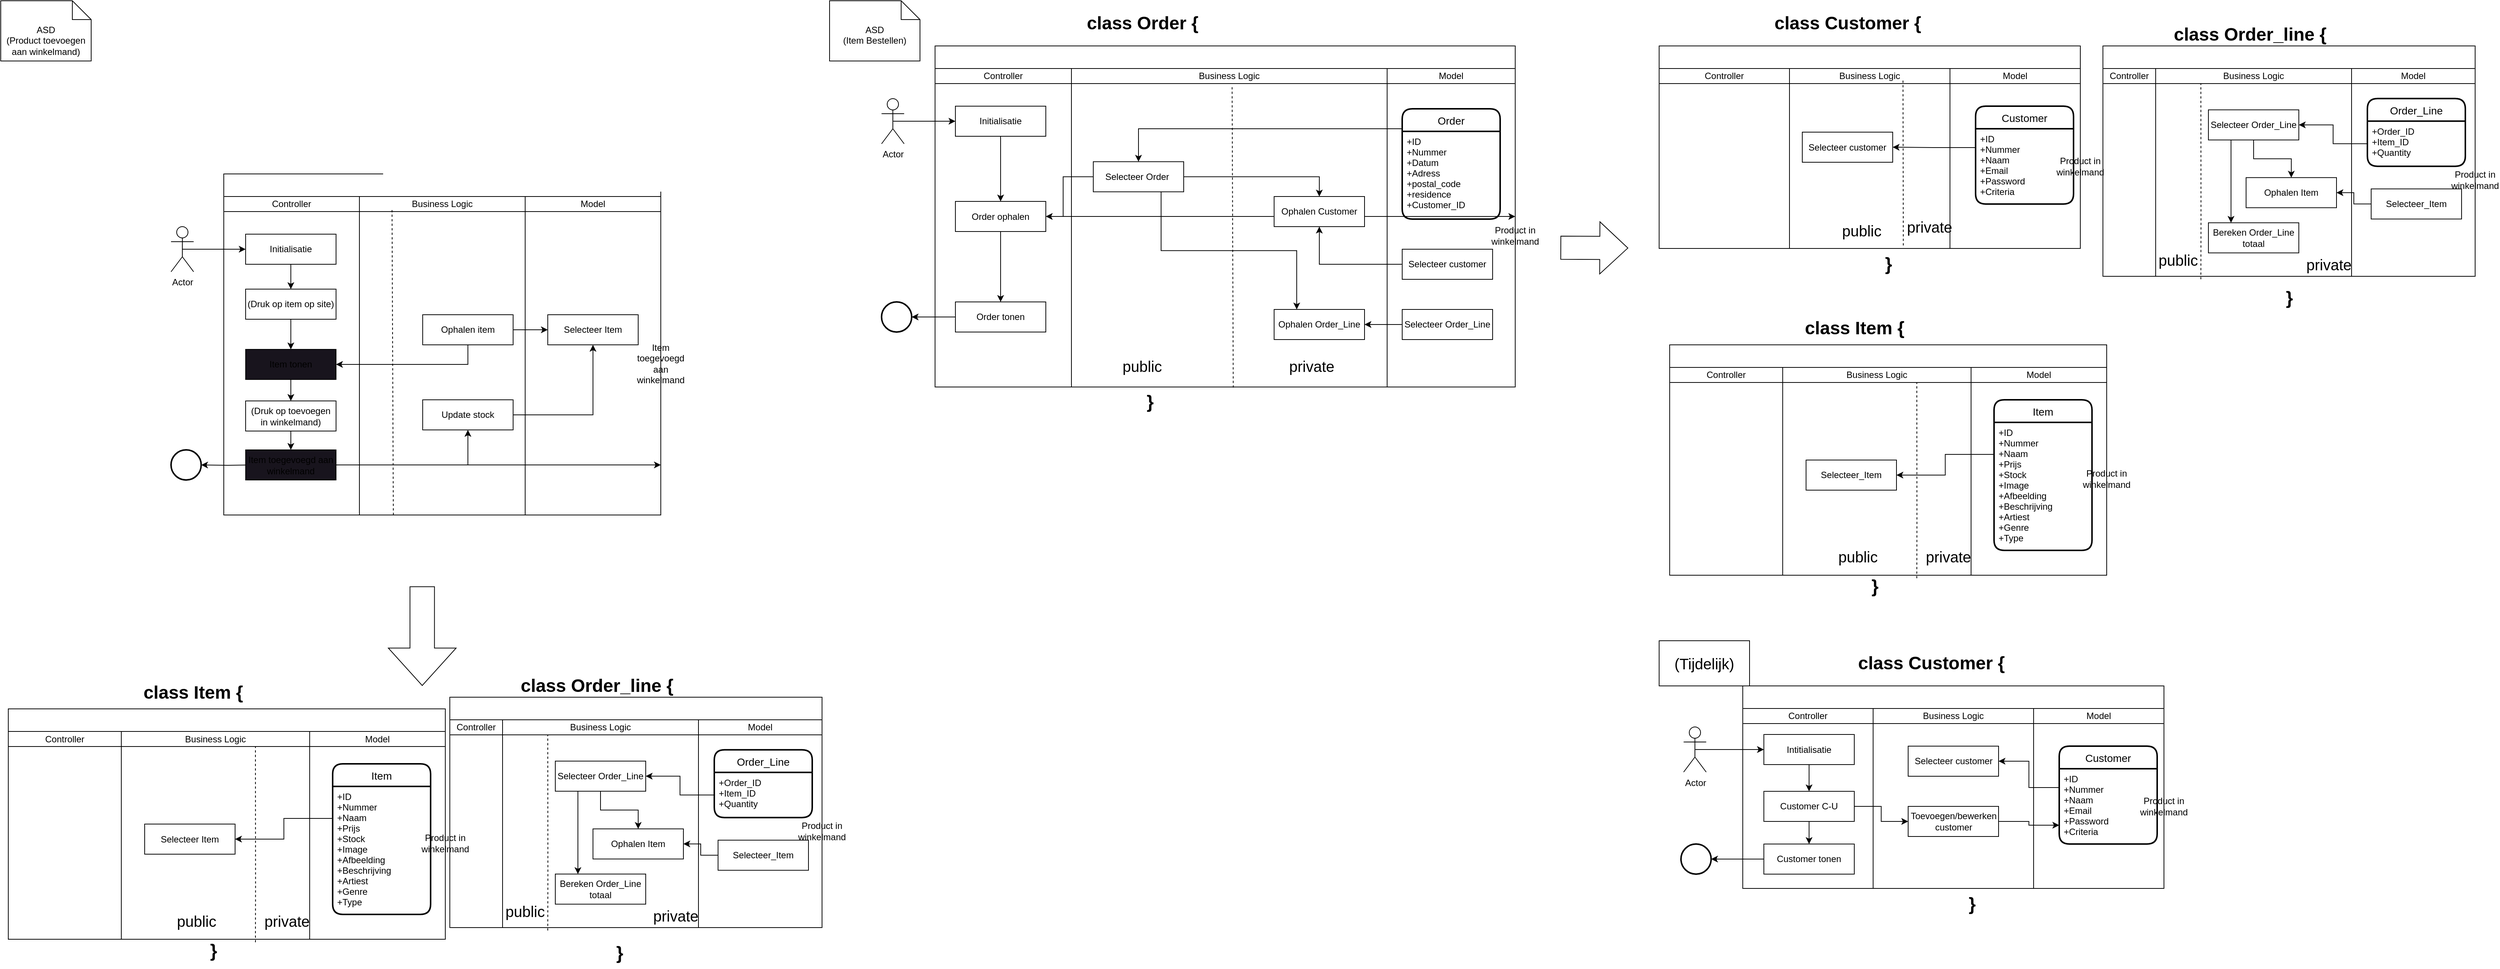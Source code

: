 <mxfile>
    <diagram id="Yz397bP1R8VKToP8qPyt" name="Page-1">
        <mxGraphModel dx="1283" dy="814" grid="1" gridSize="10" guides="1" tooltips="1" connect="1" arrows="1" fold="1" page="1" pageScale="1" pageWidth="1100" pageHeight="850" math="0" shadow="0">
            <root>
                <mxCell id="0"/>
                <mxCell id="1" parent="0"/>
                <mxCell id="162" value="" style="shape=table;startSize=30;container=1;collapsible=0;childLayout=tableLayout;fontStyle=1;align=center;" vertex="1" parent="1">
                    <mxGeometry x="2225" y="467" width="580" height="306" as="geometry"/>
                </mxCell>
                <mxCell id="163" value="" style="shape=tableRow;horizontal=0;startSize=0;swimlaneHead=0;swimlaneBody=0;top=0;left=0;bottom=0;right=0;collapsible=0;dropTarget=0;fillColor=none;points=[[0,0.5],[1,0.5]];portConstraint=eastwest;" vertex="1" parent="162">
                    <mxGeometry y="30" width="580" height="20" as="geometry"/>
                </mxCell>
                <mxCell id="164" value="Controller" style="shape=partialRectangle;html=1;whiteSpace=wrap;connectable=0;fillColor=none;top=0;left=0;bottom=0;right=0;overflow=hidden;" vertex="1" parent="163">
                    <mxGeometry width="150" height="20" as="geometry">
                        <mxRectangle width="150" height="20" as="alternateBounds"/>
                    </mxGeometry>
                </mxCell>
                <mxCell id="165" value="Business Logic" style="shape=partialRectangle;html=1;whiteSpace=wrap;connectable=0;fillColor=none;top=0;left=0;bottom=0;right=0;overflow=hidden;" vertex="1" parent="163">
                    <mxGeometry x="150" width="250" height="20" as="geometry">
                        <mxRectangle width="250" height="20" as="alternateBounds"/>
                    </mxGeometry>
                </mxCell>
                <mxCell id="166" value="Model" style="shape=partialRectangle;html=1;whiteSpace=wrap;connectable=0;fillColor=none;top=0;left=0;bottom=0;right=0;overflow=hidden;" vertex="1" parent="163">
                    <mxGeometry x="400" width="180" height="20" as="geometry">
                        <mxRectangle width="180" height="20" as="alternateBounds"/>
                    </mxGeometry>
                </mxCell>
                <mxCell id="167" value="" style="shape=tableRow;horizontal=0;startSize=0;swimlaneHead=0;swimlaneBody=0;top=0;left=0;bottom=0;right=0;collapsible=0;dropTarget=0;fillColor=none;points=[[0,0.5],[1,0.5]];portConstraint=eastwest;" vertex="1" parent="162">
                    <mxGeometry y="50" width="580" height="256" as="geometry"/>
                </mxCell>
                <mxCell id="168" value="" style="shape=partialRectangle;html=1;whiteSpace=wrap;connectable=0;fillColor=none;top=0;left=0;bottom=0;right=0;overflow=hidden;" vertex="1" parent="167">
                    <mxGeometry width="150" height="256" as="geometry">
                        <mxRectangle width="150" height="256" as="alternateBounds"/>
                    </mxGeometry>
                </mxCell>
                <mxCell id="169" value="" style="shape=partialRectangle;html=1;whiteSpace=wrap;connectable=0;fillColor=none;top=0;left=0;bottom=0;right=0;overflow=hidden;" vertex="1" parent="167">
                    <mxGeometry x="150" width="250" height="256" as="geometry">
                        <mxRectangle width="250" height="256" as="alternateBounds"/>
                    </mxGeometry>
                </mxCell>
                <mxCell id="170" value="" style="shape=partialRectangle;html=1;whiteSpace=wrap;connectable=0;fillColor=none;top=0;left=0;bottom=0;right=0;overflow=hidden;" vertex="1" parent="167">
                    <mxGeometry x="400" width="180" height="256" as="geometry">
                        <mxRectangle width="180" height="256" as="alternateBounds"/>
                    </mxGeometry>
                </mxCell>
                <mxCell id="171" value="Product in winkelmand" style="rounded=0;whiteSpace=wrap;html=1;" vertex="1" parent="167">
                    <mxGeometry x="580" width="NaN" height="256" as="geometry">
                        <mxRectangle width="NaN" height="256" as="alternateBounds"/>
                    </mxGeometry>
                </mxCell>
                <mxCell id="13" value="ASD&lt;br&gt;(Product toevoegen&lt;br&gt;aan winkelmand)" style="shape=note2;boundedLbl=1;whiteSpace=wrap;html=1;size=25;verticalAlign=top;align=center;" vertex="1" parent="1">
                    <mxGeometry x="10" y="10" width="120" height="80" as="geometry"/>
                </mxCell>
                <mxCell id="60" value="" style="edgeStyle=none;html=1;" edge="1" parent="1" source="17">
                    <mxGeometry relative="1" as="geometry">
                        <mxPoint x="NaN" y="523" as="targetPoint"/>
                    </mxGeometry>
                </mxCell>
                <mxCell id="62" value="" style="edgeStyle=none;html=1;" edge="1" parent="1" source="17">
                    <mxGeometry relative="1" as="geometry">
                        <mxPoint x="NaN" y="523" as="targetPoint"/>
                    </mxGeometry>
                </mxCell>
                <mxCell id="30" value="" style="shape=table;startSize=30;container=1;collapsible=0;childLayout=tableLayout;fontStyle=1;align=center;" vertex="1" parent="1">
                    <mxGeometry x="1250" y="70" width="770" height="453" as="geometry"/>
                </mxCell>
                <mxCell id="31" value="" style="shape=tableRow;horizontal=0;startSize=0;swimlaneHead=0;swimlaneBody=0;top=0;left=0;bottom=0;right=0;collapsible=0;dropTarget=0;fillColor=none;points=[[0,0.5],[1,0.5]];portConstraint=eastwest;" vertex="1" parent="30">
                    <mxGeometry y="30" width="770" height="20" as="geometry"/>
                </mxCell>
                <mxCell id="32" value="Controller" style="shape=partialRectangle;html=1;whiteSpace=wrap;connectable=0;fillColor=none;top=0;left=0;bottom=0;right=0;overflow=hidden;" vertex="1" parent="31">
                    <mxGeometry width="181" height="20" as="geometry">
                        <mxRectangle width="181" height="20" as="alternateBounds"/>
                    </mxGeometry>
                </mxCell>
                <mxCell id="33" value="Business Logic" style="shape=partialRectangle;html=1;whiteSpace=wrap;connectable=0;fillColor=none;top=0;left=0;bottom=0;right=0;overflow=hidden;" vertex="1" parent="31">
                    <mxGeometry x="181" width="419" height="20" as="geometry">
                        <mxRectangle width="419" height="20" as="alternateBounds"/>
                    </mxGeometry>
                </mxCell>
                <mxCell id="34" value="Model" style="shape=partialRectangle;html=1;whiteSpace=wrap;connectable=0;fillColor=none;top=0;left=0;bottom=0;right=0;overflow=hidden;" vertex="1" parent="31">
                    <mxGeometry x="600" width="170" height="20" as="geometry">
                        <mxRectangle width="170" height="20" as="alternateBounds"/>
                    </mxGeometry>
                </mxCell>
                <mxCell id="35" value="" style="shape=tableRow;horizontal=0;startSize=0;swimlaneHead=0;swimlaneBody=0;top=0;left=0;bottom=0;right=0;collapsible=0;dropTarget=0;fillColor=none;points=[[0,0.5],[1,0.5]];portConstraint=eastwest;" vertex="1" parent="30">
                    <mxGeometry y="50" width="770" height="403" as="geometry"/>
                </mxCell>
                <mxCell id="36" value="" style="shape=partialRectangle;html=1;whiteSpace=wrap;connectable=0;fillColor=none;top=0;left=0;bottom=0;right=0;overflow=hidden;" vertex="1" parent="35">
                    <mxGeometry width="181" height="403" as="geometry">
                        <mxRectangle width="181" height="403" as="alternateBounds"/>
                    </mxGeometry>
                </mxCell>
                <mxCell id="37" value="" style="shape=partialRectangle;html=1;whiteSpace=wrap;connectable=0;fillColor=none;top=0;left=0;bottom=0;right=0;overflow=hidden;" vertex="1" parent="35">
                    <mxGeometry x="181" width="419" height="403" as="geometry">
                        <mxRectangle width="419" height="403" as="alternateBounds"/>
                    </mxGeometry>
                </mxCell>
                <mxCell id="38" value="" style="shape=partialRectangle;html=1;whiteSpace=wrap;connectable=0;fillColor=none;top=0;left=0;bottom=0;right=0;overflow=hidden;" vertex="1" parent="35">
                    <mxGeometry x="600" width="170" height="403" as="geometry">
                        <mxRectangle width="170" height="403" as="alternateBounds"/>
                    </mxGeometry>
                </mxCell>
                <mxCell id="107" value="Product in winkelmand" style="rounded=0;whiteSpace=wrap;html=1;" vertex="1" parent="35">
                    <mxGeometry x="770" width="NaN" height="403" as="geometry">
                        <mxRectangle width="NaN" height="403" as="alternateBounds"/>
                    </mxGeometry>
                </mxCell>
                <mxCell id="177" value="" style="endArrow=none;dashed=1;html=1;rounded=0;entryX=0.512;entryY=0.005;entryDx=0;entryDy=0;entryPerimeter=0;exitX=0.514;exitY=1.002;exitDx=0;exitDy=0;exitPerimeter=0;" edge="1" parent="30" source="35" target="35">
                    <mxGeometry width="50" height="50" relative="1" as="geometry">
                        <mxPoint x="530" y="480" as="sourcePoint"/>
                        <mxPoint x="580" y="430" as="targetPoint"/>
                    </mxGeometry>
                </mxCell>
                <mxCell id="39" style="edgeStyle=orthogonalEdgeStyle;rounded=0;html=1;exitX=0.5;exitY=0.5;exitDx=0;exitDy=0;exitPerimeter=0;startArrow=none;startFill=0;" edge="1" parent="1" source="40" target="42">
                    <mxGeometry relative="1" as="geometry"/>
                </mxCell>
                <mxCell id="40" value="Actor" style="shape=umlActor;verticalLabelPosition=bottom;verticalAlign=top;html=1;outlineConnect=0;" vertex="1" parent="1">
                    <mxGeometry x="1179" y="140" width="30" height="60" as="geometry"/>
                </mxCell>
                <mxCell id="110" style="edgeStyle=orthogonalEdgeStyle;rounded=0;html=1;exitX=0.5;exitY=1;exitDx=0;exitDy=0;entryX=0.5;entryY=0;entryDx=0;entryDy=0;" edge="1" parent="1" source="42" target="106">
                    <mxGeometry relative="1" as="geometry"/>
                </mxCell>
                <mxCell id="42" value="Initialisatie" style="rounded=0;whiteSpace=wrap;html=1;" vertex="1" parent="1">
                    <mxGeometry x="1277" y="150" width="120" height="40" as="geometry"/>
                </mxCell>
                <mxCell id="50" style="edgeStyle=orthogonalEdgeStyle;rounded=0;html=1;exitX=0;exitY=0.5;exitDx=0;exitDy=0;entryX=1;entryY=0.5;entryDx=0;entryDy=0;entryPerimeter=0;startArrow=none;startFill=0;" edge="1" parent="1" source="109" target="52">
                    <mxGeometry relative="1" as="geometry">
                        <mxPoint x="1435" y="430" as="sourcePoint"/>
                    </mxGeometry>
                </mxCell>
                <mxCell id="52" value="" style="strokeWidth=2;html=1;shape=mxgraph.flowchart.start_2;whiteSpace=wrap;" vertex="1" parent="1">
                    <mxGeometry x="1179" y="410" width="40" height="40" as="geometry"/>
                </mxCell>
                <mxCell id="53" value="Item" style="swimlane;childLayout=stackLayout;horizontal=1;startSize=30;horizontalStack=0;rounded=1;fontSize=14;fontStyle=0;strokeWidth=2;resizeParent=0;resizeLast=1;shadow=0;dashed=0;align=center;" vertex="1" parent="1">
                    <mxGeometry x="2655.5" y="540" width="130" height="200" as="geometry"/>
                </mxCell>
                <mxCell id="54" value="+ID&#10;+Nummer&#10;+Naam&#10;+Prijs&#10;+Stock&#10;+Image&#10;+Afbeelding&#10;+Beschrijving&#10;+Artiest&#10;+Genre&#10;+Type" style="align=left;strokeColor=none;fillColor=none;spacingLeft=4;fontSize=12;verticalAlign=top;resizable=0;rotatable=0;part=1;" vertex="1" parent="53">
                    <mxGeometry y="30" width="130" height="170" as="geometry"/>
                </mxCell>
                <mxCell id="57" value="ASD&lt;br&gt;(Item Bestellen)" style="shape=note2;boundedLbl=1;whiteSpace=wrap;html=1;size=25;verticalAlign=top;align=center;" vertex="1" parent="1">
                    <mxGeometry x="1110" y="10" width="120" height="80" as="geometry"/>
                </mxCell>
                <mxCell id="66" value="" style="shape=table;startSize=30;container=1;collapsible=0;childLayout=tableLayout;fontStyle=1;align=center;" vertex="1" parent="1">
                    <mxGeometry x="306" y="240" width="580" height="453" as="geometry"/>
                </mxCell>
                <mxCell id="67" value="" style="shape=tableRow;horizontal=0;startSize=0;swimlaneHead=0;swimlaneBody=0;top=0;left=0;bottom=0;right=0;collapsible=0;dropTarget=0;fillColor=none;points=[[0,0.5],[1,0.5]];portConstraint=eastwest;" vertex="1" parent="66">
                    <mxGeometry y="30" width="580" height="20" as="geometry"/>
                </mxCell>
                <mxCell id="68" value="Controller" style="shape=partialRectangle;html=1;whiteSpace=wrap;connectable=0;fillColor=none;top=0;left=0;bottom=0;right=0;overflow=hidden;" vertex="1" parent="67">
                    <mxGeometry width="180" height="20" as="geometry">
                        <mxRectangle width="180" height="20" as="alternateBounds"/>
                    </mxGeometry>
                </mxCell>
                <mxCell id="69" value="Business Logic" style="shape=partialRectangle;html=1;whiteSpace=wrap;connectable=0;fillColor=none;top=0;left=0;bottom=0;right=0;overflow=hidden;" vertex="1" parent="67">
                    <mxGeometry x="180" width="220" height="20" as="geometry">
                        <mxRectangle width="220" height="20" as="alternateBounds"/>
                    </mxGeometry>
                </mxCell>
                <mxCell id="70" value="Model" style="shape=partialRectangle;html=1;whiteSpace=wrap;connectable=0;fillColor=none;top=0;left=0;bottom=0;right=0;overflow=hidden;" vertex="1" parent="67">
                    <mxGeometry x="400" width="180" height="20" as="geometry">
                        <mxRectangle width="180" height="20" as="alternateBounds"/>
                    </mxGeometry>
                </mxCell>
                <mxCell id="71" value="" style="shape=tableRow;horizontal=0;startSize=0;swimlaneHead=0;swimlaneBody=0;top=0;left=0;bottom=0;right=0;collapsible=0;dropTarget=0;fillColor=none;points=[[0,0.5],[1,0.5]];portConstraint=eastwest;" vertex="1" parent="66">
                    <mxGeometry y="50" width="580" height="403" as="geometry"/>
                </mxCell>
                <mxCell id="72" value="" style="shape=partialRectangle;html=1;whiteSpace=wrap;connectable=0;fillColor=none;top=0;left=0;bottom=0;right=0;overflow=hidden;" vertex="1" parent="71">
                    <mxGeometry width="180" height="403" as="geometry">
                        <mxRectangle width="180" height="403" as="alternateBounds"/>
                    </mxGeometry>
                </mxCell>
                <mxCell id="73" value="" style="shape=partialRectangle;html=1;whiteSpace=wrap;connectable=0;fillColor=none;top=0;left=0;bottom=0;right=0;overflow=hidden;" vertex="1" parent="71">
                    <mxGeometry x="180" width="220" height="403" as="geometry">
                        <mxRectangle width="220" height="403" as="alternateBounds"/>
                    </mxGeometry>
                </mxCell>
                <mxCell id="74" value="" style="shape=partialRectangle;html=1;whiteSpace=wrap;connectable=0;fillColor=none;top=0;left=0;bottom=0;right=0;overflow=hidden;" vertex="1" parent="71">
                    <mxGeometry x="400" width="180" height="403" as="geometry">
                        <mxRectangle width="180" height="403" as="alternateBounds"/>
                    </mxGeometry>
                </mxCell>
                <mxCell id="370" value="Item toegevoegd aan winkelmand" style="whiteSpace=wrap;html=1;align=center;fillColor=rgb(24, 20, 29);" vertex="1" parent="71">
                    <mxGeometry x="580" width="NaN" height="403" as="geometry">
                        <mxRectangle width="NaN" height="403" as="alternateBounds"/>
                    </mxGeometry>
                </mxCell>
                <mxCell id="378" value="" style="endArrow=none;dashed=1;html=1;rounded=0;fontSize=20;entryX=0.385;entryY=-0.005;entryDx=0;entryDy=0;entryPerimeter=0;exitX=0.388;exitY=1;exitDx=0;exitDy=0;exitPerimeter=0;" edge="1" parent="66" source="71" target="71">
                    <mxGeometry width="50" height="50" relative="1" as="geometry">
                        <mxPoint x="224" y="150" as="sourcePoint"/>
                        <mxPoint x="274" y="100" as="targetPoint"/>
                    </mxGeometry>
                </mxCell>
                <mxCell id="75" style="edgeStyle=orthogonalEdgeStyle;rounded=0;html=1;exitX=0.5;exitY=0.5;exitDx=0;exitDy=0;exitPerimeter=0;startArrow=none;startFill=0;" edge="1" parent="1" source="76" target="78">
                    <mxGeometry relative="1" as="geometry"/>
                </mxCell>
                <mxCell id="76" value="Actor" style="shape=umlActor;verticalLabelPosition=bottom;verticalAlign=top;html=1;outlineConnect=0;" vertex="1" parent="1">
                    <mxGeometry x="236" y="310" width="30" height="60" as="geometry"/>
                </mxCell>
                <mxCell id="361" value="" style="edgeStyle=orthogonalEdgeStyle;rounded=0;html=1;fontSize=20;" edge="1" parent="1" source="78" target="360">
                    <mxGeometry relative="1" as="geometry"/>
                </mxCell>
                <mxCell id="78" value="Initialisatie" style="rounded=0;whiteSpace=wrap;html=1;" vertex="1" parent="1">
                    <mxGeometry x="335" y="320" width="120" height="40" as="geometry"/>
                </mxCell>
                <mxCell id="86" style="edgeStyle=orthogonalEdgeStyle;rounded=0;html=1;exitX=0;exitY=0.5;exitDx=0;exitDy=0;entryX=1;entryY=0.5;entryDx=0;entryDy=0;entryPerimeter=0;startArrow=none;startFill=0;" edge="1" parent="1" target="88">
                    <mxGeometry relative="1" as="geometry">
                        <mxPoint x="346" y="626.5" as="sourcePoint"/>
                    </mxGeometry>
                </mxCell>
                <mxCell id="88" value="" style="strokeWidth=2;html=1;shape=mxgraph.flowchart.start_2;whiteSpace=wrap;" vertex="1" parent="1">
                    <mxGeometry x="236" y="606.5" width="40" height="40" as="geometry"/>
                </mxCell>
                <mxCell id="93" value="Selecteer Item" style="rounded=0;whiteSpace=wrap;html=1;" vertex="1" parent="1">
                    <mxGeometry x="736" y="427" width="120" height="40" as="geometry"/>
                </mxCell>
                <mxCell id="364" value="" style="edgeStyle=orthogonalEdgeStyle;rounded=0;html=1;fontSize=20;" edge="1" parent="1" source="100" target="363">
                    <mxGeometry relative="1" as="geometry"/>
                </mxCell>
                <mxCell id="100" value="Item tonen" style="whiteSpace=wrap;html=1;align=center;fillColor=rgb(24, 20, 29);" vertex="1" parent="1">
                    <mxGeometry x="335" y="473" width="120" height="40" as="geometry"/>
                </mxCell>
                <mxCell id="108" value="" style="edgeStyle=orthogonalEdgeStyle;rounded=0;html=1;" edge="1" parent="1" source="106" target="107">
                    <mxGeometry relative="1" as="geometry"/>
                </mxCell>
                <mxCell id="137" style="edgeStyle=orthogonalEdgeStyle;rounded=0;html=1;exitX=0.5;exitY=1;exitDx=0;exitDy=0;entryX=0.5;entryY=0;entryDx=0;entryDy=0;" edge="1" parent="1" source="106" target="109">
                    <mxGeometry relative="1" as="geometry"/>
                </mxCell>
                <mxCell id="106" value="Order ophalen" style="rounded=0;whiteSpace=wrap;html=1;" vertex="1" parent="1">
                    <mxGeometry x="1277" y="276.5" width="120" height="40" as="geometry"/>
                </mxCell>
                <mxCell id="109" value="Order tonen" style="rounded=0;whiteSpace=wrap;html=1;" vertex="1" parent="1">
                    <mxGeometry x="1277" y="410" width="120" height="40" as="geometry"/>
                </mxCell>
                <mxCell id="114" style="edgeStyle=orthogonalEdgeStyle;rounded=0;html=1;exitX=0;exitY=0.5;exitDx=0;exitDy=0;entryX=1;entryY=0.5;entryDx=0;entryDy=0;" edge="1" parent="1" source="111" target="106">
                    <mxGeometry relative="1" as="geometry">
                        <Array as="points">
                            <mxPoint x="1420" y="244"/>
                            <mxPoint x="1420" y="297"/>
                        </Array>
                    </mxGeometry>
                </mxCell>
                <mxCell id="136" value="" style="edgeStyle=orthogonalEdgeStyle;rounded=0;html=1;" edge="1" parent="1" source="111" target="131">
                    <mxGeometry relative="1" as="geometry"/>
                </mxCell>
                <mxCell id="176" style="edgeStyle=orthogonalEdgeStyle;rounded=0;html=1;exitX=0.75;exitY=1;exitDx=0;exitDy=0;entryX=0.25;entryY=0;entryDx=0;entryDy=0;" edge="1" parent="1" source="111" target="138">
                    <mxGeometry relative="1" as="geometry"/>
                </mxCell>
                <mxCell id="111" value="Selecteer Order&amp;nbsp;" style="rounded=0;whiteSpace=wrap;html=1;" vertex="1" parent="1">
                    <mxGeometry x="1460" y="223.75" width="120" height="40" as="geometry"/>
                </mxCell>
                <mxCell id="112" value="Order" style="swimlane;childLayout=stackLayout;horizontal=1;startSize=30;horizontalStack=0;rounded=1;fontSize=14;fontStyle=0;strokeWidth=2;resizeParent=0;resizeLast=1;shadow=0;dashed=0;align=center;" vertex="1" parent="1">
                    <mxGeometry x="1870" y="153.5" width="130" height="146.5" as="geometry"/>
                </mxCell>
                <mxCell id="113" value="+ID&#10;+Nummer&#10;+Datum&#10;+Adress&#10;+postal_code&#10;+residence&#10;+Customer_ID" style="align=left;strokeColor=none;fillColor=none;spacingLeft=4;fontSize=12;verticalAlign=top;resizable=0;rotatable=0;part=1;" vertex="1" parent="112">
                    <mxGeometry y="30" width="130" height="116.5" as="geometry"/>
                </mxCell>
                <mxCell id="116" style="edgeStyle=orthogonalEdgeStyle;rounded=0;html=1;exitX=0;exitY=0.25;exitDx=0;exitDy=0;entryX=0.5;entryY=0;entryDx=0;entryDy=0;" edge="1" parent="1" source="113" target="111">
                    <mxGeometry relative="1" as="geometry">
                        <Array as="points">
                            <mxPoint x="1870" y="180"/>
                            <mxPoint x="1520" y="180"/>
                        </Array>
                    </mxGeometry>
                </mxCell>
                <mxCell id="117" value="" style="shape=table;startSize=30;container=1;collapsible=0;childLayout=tableLayout;fontStyle=1;align=center;" vertex="1" parent="1">
                    <mxGeometry x="2211" y="70" width="559" height="269" as="geometry"/>
                </mxCell>
                <mxCell id="118" value="" style="shape=tableRow;horizontal=0;startSize=0;swimlaneHead=0;swimlaneBody=0;top=0;left=0;bottom=0;right=0;collapsible=0;dropTarget=0;fillColor=none;points=[[0,0.5],[1,0.5]];portConstraint=eastwest;" vertex="1" parent="117">
                    <mxGeometry y="30" width="559" height="20" as="geometry"/>
                </mxCell>
                <mxCell id="119" value="Controller" style="shape=partialRectangle;html=1;whiteSpace=wrap;connectable=0;fillColor=none;top=0;left=0;bottom=0;right=0;overflow=hidden;" vertex="1" parent="118">
                    <mxGeometry width="173" height="20" as="geometry">
                        <mxRectangle width="173" height="20" as="alternateBounds"/>
                    </mxGeometry>
                </mxCell>
                <mxCell id="120" value="Business Logic" style="shape=partialRectangle;html=1;whiteSpace=wrap;connectable=0;fillColor=none;top=0;left=0;bottom=0;right=0;overflow=hidden;" vertex="1" parent="118">
                    <mxGeometry x="173" width="213" height="20" as="geometry">
                        <mxRectangle width="213" height="20" as="alternateBounds"/>
                    </mxGeometry>
                </mxCell>
                <mxCell id="121" value="Model" style="shape=partialRectangle;html=1;whiteSpace=wrap;connectable=0;fillColor=none;top=0;left=0;bottom=0;right=0;overflow=hidden;" vertex="1" parent="118">
                    <mxGeometry x="386" width="173" height="20" as="geometry">
                        <mxRectangle width="173" height="20" as="alternateBounds"/>
                    </mxGeometry>
                </mxCell>
                <mxCell id="122" value="" style="shape=tableRow;horizontal=0;startSize=0;swimlaneHead=0;swimlaneBody=0;top=0;left=0;bottom=0;right=0;collapsible=0;dropTarget=0;fillColor=none;points=[[0,0.5],[1,0.5]];portConstraint=eastwest;" vertex="1" parent="117">
                    <mxGeometry y="50" width="559" height="219" as="geometry"/>
                </mxCell>
                <mxCell id="123" value="" style="shape=partialRectangle;html=1;whiteSpace=wrap;connectable=0;fillColor=none;top=0;left=0;bottom=0;right=0;overflow=hidden;" vertex="1" parent="122">
                    <mxGeometry width="173" height="219" as="geometry">
                        <mxRectangle width="173" height="219" as="alternateBounds"/>
                    </mxGeometry>
                </mxCell>
                <mxCell id="124" value="" style="shape=partialRectangle;html=1;whiteSpace=wrap;connectable=0;fillColor=none;top=0;left=0;bottom=0;right=0;overflow=hidden;" vertex="1" parent="122">
                    <mxGeometry x="173" width="213" height="219" as="geometry">
                        <mxRectangle width="213" height="219" as="alternateBounds"/>
                    </mxGeometry>
                </mxCell>
                <mxCell id="125" value="" style="shape=partialRectangle;html=1;whiteSpace=wrap;connectable=0;fillColor=none;top=0;left=0;bottom=0;right=0;overflow=hidden;" vertex="1" parent="122">
                    <mxGeometry x="386" width="173" height="219" as="geometry">
                        <mxRectangle width="173" height="219" as="alternateBounds"/>
                    </mxGeometry>
                </mxCell>
                <mxCell id="126" value="Product in winkelmand" style="rounded=0;whiteSpace=wrap;html=1;" vertex="1" parent="122">
                    <mxGeometry x="559" width="NaN" height="219" as="geometry">
                        <mxRectangle width="NaN" height="219" as="alternateBounds"/>
                    </mxGeometry>
                </mxCell>
                <mxCell id="127" value="Selecteer customer" style="rounded=0;whiteSpace=wrap;html=1;" vertex="1" parent="1">
                    <mxGeometry x="2401" y="184.5" width="120" height="40" as="geometry"/>
                </mxCell>
                <mxCell id="128" value="Customer" style="swimlane;childLayout=stackLayout;horizontal=1;startSize=30;horizontalStack=0;rounded=1;fontSize=14;fontStyle=0;strokeWidth=2;resizeParent=0;resizeLast=1;shadow=0;dashed=0;align=center;" vertex="1" parent="1">
                    <mxGeometry x="2631" y="150" width="130" height="130" as="geometry"/>
                </mxCell>
                <mxCell id="129" value="+ID&#10;+Nummer&#10;+Naam&#10;+Email&#10;+Password&#10;+Criteria" style="align=left;strokeColor=none;fillColor=none;spacingLeft=4;fontSize=12;verticalAlign=top;resizable=0;rotatable=0;part=1;" vertex="1" parent="128">
                    <mxGeometry y="30" width="130" height="100" as="geometry"/>
                </mxCell>
                <mxCell id="130" style="edgeStyle=orthogonalEdgeStyle;rounded=0;html=1;exitX=0;exitY=0.25;exitDx=0;exitDy=0;entryX=1;entryY=0.5;entryDx=0;entryDy=0;" edge="1" parent="1" source="129" target="127">
                    <mxGeometry relative="1" as="geometry"/>
                </mxCell>
                <mxCell id="131" value="Ophalen Customer" style="rounded=0;whiteSpace=wrap;html=1;" vertex="1" parent="1">
                    <mxGeometry x="1700" y="270" width="120" height="40" as="geometry"/>
                </mxCell>
                <mxCell id="134" value="" style="edgeStyle=orthogonalEdgeStyle;rounded=0;html=1;" edge="1" parent="1" source="133" target="131">
                    <mxGeometry relative="1" as="geometry"/>
                </mxCell>
                <mxCell id="133" value="Selecteer customer" style="rounded=0;whiteSpace=wrap;html=1;" vertex="1" parent="1">
                    <mxGeometry x="1870" y="340" width="120" height="40" as="geometry"/>
                </mxCell>
                <mxCell id="138" value="Ophalen Order_Line" style="rounded=0;whiteSpace=wrap;html=1;" vertex="1" parent="1">
                    <mxGeometry x="1700" y="420" width="120" height="40" as="geometry"/>
                </mxCell>
                <mxCell id="140" value="" style="edgeStyle=orthogonalEdgeStyle;rounded=0;html=1;" edge="1" parent="1" source="139" target="138">
                    <mxGeometry relative="1" as="geometry"/>
                </mxCell>
                <mxCell id="139" value="Selecteer Order_Line" style="rounded=0;whiteSpace=wrap;html=1;" vertex="1" parent="1">
                    <mxGeometry x="1870" y="420" width="120" height="40" as="geometry"/>
                </mxCell>
                <mxCell id="142" value="" style="shape=table;startSize=30;container=1;collapsible=0;childLayout=tableLayout;fontStyle=1;align=center;" vertex="1" parent="1">
                    <mxGeometry x="2800" y="70" width="494" height="306" as="geometry"/>
                </mxCell>
                <mxCell id="143" value="" style="shape=tableRow;horizontal=0;startSize=0;swimlaneHead=0;swimlaneBody=0;top=0;left=0;bottom=0;right=0;collapsible=0;dropTarget=0;fillColor=none;points=[[0,0.5],[1,0.5]];portConstraint=eastwest;" vertex="1" parent="142">
                    <mxGeometry y="30" width="494" height="20" as="geometry"/>
                </mxCell>
                <mxCell id="144" value="Controller" style="shape=partialRectangle;html=1;whiteSpace=wrap;connectable=0;fillColor=none;top=0;left=0;bottom=0;right=0;overflow=hidden;" vertex="1" parent="143">
                    <mxGeometry width="70" height="20" as="geometry">
                        <mxRectangle width="70" height="20" as="alternateBounds"/>
                    </mxGeometry>
                </mxCell>
                <mxCell id="145" value="Business Logic" style="shape=partialRectangle;html=1;whiteSpace=wrap;connectable=0;fillColor=none;top=0;left=0;bottom=0;right=0;overflow=hidden;" vertex="1" parent="143">
                    <mxGeometry x="70" width="260" height="20" as="geometry">
                        <mxRectangle width="260" height="20" as="alternateBounds"/>
                    </mxGeometry>
                </mxCell>
                <mxCell id="146" value="Model" style="shape=partialRectangle;html=1;whiteSpace=wrap;connectable=0;fillColor=none;top=0;left=0;bottom=0;right=0;overflow=hidden;" vertex="1" parent="143">
                    <mxGeometry x="330" width="164" height="20" as="geometry">
                        <mxRectangle width="164" height="20" as="alternateBounds"/>
                    </mxGeometry>
                </mxCell>
                <mxCell id="147" value="" style="shape=tableRow;horizontal=0;startSize=0;swimlaneHead=0;swimlaneBody=0;top=0;left=0;bottom=0;right=0;collapsible=0;dropTarget=0;fillColor=none;points=[[0,0.5],[1,0.5]];portConstraint=eastwest;" vertex="1" parent="142">
                    <mxGeometry y="50" width="494" height="256" as="geometry"/>
                </mxCell>
                <mxCell id="148" value="" style="shape=partialRectangle;html=1;whiteSpace=wrap;connectable=0;fillColor=none;top=0;left=0;bottom=0;right=0;overflow=hidden;" vertex="1" parent="147">
                    <mxGeometry width="70" height="256" as="geometry">
                        <mxRectangle width="70" height="256" as="alternateBounds"/>
                    </mxGeometry>
                </mxCell>
                <mxCell id="149" value="" style="shape=partialRectangle;html=1;whiteSpace=wrap;connectable=0;fillColor=none;top=0;left=0;bottom=0;right=0;overflow=hidden;" vertex="1" parent="147">
                    <mxGeometry x="70" width="260" height="256" as="geometry">
                        <mxRectangle width="260" height="256" as="alternateBounds"/>
                    </mxGeometry>
                </mxCell>
                <mxCell id="150" value="" style="shape=partialRectangle;html=1;whiteSpace=wrap;connectable=0;fillColor=none;top=0;left=0;bottom=0;right=0;overflow=hidden;" vertex="1" parent="147">
                    <mxGeometry x="330" width="164" height="256" as="geometry">
                        <mxRectangle width="164" height="256" as="alternateBounds"/>
                    </mxGeometry>
                </mxCell>
                <mxCell id="151" value="Product in winkelmand" style="rounded=0;whiteSpace=wrap;html=1;" vertex="1" parent="147">
                    <mxGeometry x="494" width="NaN" height="256" as="geometry">
                        <mxRectangle width="NaN" height="256" as="alternateBounds"/>
                    </mxGeometry>
                </mxCell>
                <mxCell id="159" style="edgeStyle=orthogonalEdgeStyle;rounded=0;html=1;exitX=0.5;exitY=1;exitDx=0;exitDy=0;entryX=0.5;entryY=0;entryDx=0;entryDy=0;" edge="1" parent="1" source="152" target="153">
                    <mxGeometry relative="1" as="geometry"/>
                </mxCell>
                <mxCell id="160" style="edgeStyle=orthogonalEdgeStyle;rounded=0;html=1;exitX=0.25;exitY=1;exitDx=0;exitDy=0;entryX=0.25;entryY=0;entryDx=0;entryDy=0;" edge="1" parent="1" source="152" target="154">
                    <mxGeometry relative="1" as="geometry"/>
                </mxCell>
                <mxCell id="152" value="Selecteer Order_Line" style="rounded=0;whiteSpace=wrap;html=1;" vertex="1" parent="1">
                    <mxGeometry x="2940" y="154.88" width="120" height="40" as="geometry"/>
                </mxCell>
                <mxCell id="153" value="Ophalen Item" style="rounded=0;whiteSpace=wrap;html=1;" vertex="1" parent="1">
                    <mxGeometry x="2990" y="244.88" width="120" height="40" as="geometry"/>
                </mxCell>
                <mxCell id="154" value="Bereken Order_Line totaal" style="rounded=0;whiteSpace=wrap;html=1;" vertex="1" parent="1">
                    <mxGeometry x="2940" y="304.88" width="120" height="40" as="geometry"/>
                </mxCell>
                <mxCell id="161" style="edgeStyle=orthogonalEdgeStyle;rounded=0;html=1;exitX=0;exitY=0.5;exitDx=0;exitDy=0;entryX=1;entryY=0.5;entryDx=0;entryDy=0;" edge="1" parent="1" source="155" target="153">
                    <mxGeometry relative="1" as="geometry"/>
                </mxCell>
                <mxCell id="155" value="Selecteer_Item" style="rounded=0;whiteSpace=wrap;html=1;" vertex="1" parent="1">
                    <mxGeometry x="3156" y="259.88" width="120" height="40" as="geometry"/>
                </mxCell>
                <mxCell id="156" value="Order_Line" style="swimlane;childLayout=stackLayout;horizontal=1;startSize=30;horizontalStack=0;rounded=1;fontSize=14;fontStyle=0;strokeWidth=2;resizeParent=0;resizeLast=1;shadow=0;dashed=0;align=center;" vertex="1" parent="1">
                    <mxGeometry x="3151" y="139.88" width="130" height="90" as="geometry"/>
                </mxCell>
                <mxCell id="157" value="+Order_ID&#10;+Item_ID&#10;+Quantity" style="align=left;strokeColor=none;fillColor=none;spacingLeft=4;fontSize=12;verticalAlign=top;resizable=0;rotatable=0;part=1;" vertex="1" parent="156">
                    <mxGeometry y="30" width="130" height="60" as="geometry"/>
                </mxCell>
                <mxCell id="158" style="edgeStyle=orthogonalEdgeStyle;rounded=0;html=1;exitX=0;exitY=0.5;exitDx=0;exitDy=0;entryX=1;entryY=0.5;entryDx=0;entryDy=0;" edge="1" parent="1" source="157" target="152">
                    <mxGeometry relative="1" as="geometry"/>
                </mxCell>
                <mxCell id="172" value="Selecteer_Item" style="rounded=0;whiteSpace=wrap;html=1;" vertex="1" parent="1">
                    <mxGeometry x="2406" y="620" width="120" height="40" as="geometry"/>
                </mxCell>
                <mxCell id="173" style="edgeStyle=orthogonalEdgeStyle;rounded=0;html=1;exitX=0;exitY=0.25;exitDx=0;exitDy=0;entryX=1;entryY=0.5;entryDx=0;entryDy=0;" edge="1" parent="1" source="54" target="172">
                    <mxGeometry relative="1" as="geometry"/>
                </mxCell>
                <mxCell id="174" value="" style="shape=flexArrow;endArrow=classic;html=1;rounded=0;endWidth=37.5;endSize=12.083;width=30.833;" edge="1" parent="1">
                    <mxGeometry width="50" height="50" relative="1" as="geometry">
                        <mxPoint x="2080" y="338.0" as="sourcePoint"/>
                        <mxPoint x="2170" y="338.42" as="targetPoint"/>
                    </mxGeometry>
                </mxCell>
                <mxCell id="178" value="" style="endArrow=none;dashed=1;html=1;rounded=0;entryX=0.579;entryY=-0.018;entryDx=0;entryDy=0;entryPerimeter=0;exitX=0.618;exitY=-0.125;exitDx=0;exitDy=0;exitPerimeter=0;" edge="1" parent="1" source="187" target="122">
                    <mxGeometry width="50" height="50" relative="1" as="geometry">
                        <mxPoint x="2547" y="330" as="sourcePoint"/>
                        <mxPoint x="2591" y="460" as="targetPoint"/>
                        <Array as="points">
                            <mxPoint x="2535" y="300"/>
                        </Array>
                    </mxGeometry>
                </mxCell>
                <mxCell id="179" value="" style="endArrow=none;dashed=1;html=1;rounded=0;entryX=0.579;entryY=-0.018;entryDx=0;entryDy=0;entryPerimeter=0;" edge="1" parent="1">
                    <mxGeometry width="50" height="50" relative="1" as="geometry">
                        <mxPoint x="2553" y="777" as="sourcePoint"/>
                        <mxPoint x="2553.0" y="516.998" as="targetPoint"/>
                        <Array as="points">
                            <mxPoint x="2553.18" y="700.94"/>
                        </Array>
                    </mxGeometry>
                </mxCell>
                <mxCell id="180" value="" style="endArrow=none;dashed=1;html=1;rounded=0;entryX=0.579;entryY=-0.018;entryDx=0;entryDy=0;entryPerimeter=0;" edge="1" parent="1">
                    <mxGeometry width="50" height="50" relative="1" as="geometry">
                        <mxPoint x="2930" y="379.88" as="sourcePoint"/>
                        <mxPoint x="2930" y="119.878" as="targetPoint"/>
                        <Array as="points">
                            <mxPoint x="2930.18" y="303.82"/>
                        </Array>
                    </mxGeometry>
                </mxCell>
                <mxCell id="181" value="class Order {" style="text;strokeColor=none;fillColor=none;html=1;fontSize=24;fontStyle=1;verticalAlign=middle;align=center;" vertex="1" parent="1">
                    <mxGeometry x="1440" y="20" width="170" height="40" as="geometry"/>
                </mxCell>
                <mxCell id="183" value="}" style="text;strokeColor=none;fillColor=none;html=1;fontSize=24;fontStyle=1;verticalAlign=middle;align=center;" vertex="1" parent="1">
                    <mxGeometry x="1450" y="523" width="170" height="40" as="geometry"/>
                </mxCell>
                <mxCell id="184" value="&lt;font style=&quot;font-size: 20px;&quot;&gt;public&lt;/font&gt;" style="text;html=1;strokeColor=none;fillColor=none;align=center;verticalAlign=middle;whiteSpace=wrap;rounded=0;" vertex="1" parent="1">
                    <mxGeometry x="1495" y="480" width="60" height="30" as="geometry"/>
                </mxCell>
                <mxCell id="185" value="&lt;font style=&quot;font-size: 20px;&quot;&gt;private&lt;/font&gt;" style="text;html=1;strokeColor=none;fillColor=none;align=center;verticalAlign=middle;whiteSpace=wrap;rounded=0;" vertex="1" parent="1">
                    <mxGeometry x="1720" y="480" width="60" height="30" as="geometry"/>
                </mxCell>
                <mxCell id="186" value="class Customer {" style="text;strokeColor=none;fillColor=none;html=1;fontSize=24;fontStyle=1;verticalAlign=middle;align=center;" vertex="1" parent="1">
                    <mxGeometry x="2376" y="20" width="170" height="40" as="geometry"/>
                </mxCell>
                <mxCell id="187" value="}" style="text;strokeColor=none;fillColor=none;html=1;fontSize=24;fontStyle=1;verticalAlign=middle;align=center;" vertex="1" parent="1">
                    <mxGeometry x="2430" y="340" width="170" height="40" as="geometry"/>
                </mxCell>
                <mxCell id="188" value="&lt;font style=&quot;font-size: 20px;&quot;&gt;public&lt;/font&gt;" style="text;html=1;strokeColor=none;fillColor=none;align=center;verticalAlign=middle;whiteSpace=wrap;rounded=0;" vertex="1" parent="1">
                    <mxGeometry x="2450" y="299.88" width="60" height="30" as="geometry"/>
                </mxCell>
                <mxCell id="189" value="&lt;font style=&quot;font-size: 20px;&quot;&gt;private&lt;/font&gt;" style="text;html=1;strokeColor=none;fillColor=none;align=center;verticalAlign=middle;whiteSpace=wrap;rounded=0;" vertex="1" parent="1">
                    <mxGeometry x="2540" y="295" width="60" height="30" as="geometry"/>
                </mxCell>
                <mxCell id="200" value="class Order_line {" style="text;strokeColor=none;fillColor=none;html=1;fontSize=24;fontStyle=1;verticalAlign=middle;align=center;" vertex="1" parent="1">
                    <mxGeometry x="2910" y="35" width="170" height="40" as="geometry"/>
                </mxCell>
                <mxCell id="201" value="}" style="text;strokeColor=none;fillColor=none;html=1;fontSize=24;fontStyle=1;verticalAlign=middle;align=center;" vertex="1" parent="1">
                    <mxGeometry x="2962" y="385" width="170" height="40" as="geometry"/>
                </mxCell>
                <mxCell id="202" value="&lt;font style=&quot;font-size: 20px;&quot;&gt;public&lt;/font&gt;" style="text;html=1;strokeColor=none;fillColor=none;align=center;verticalAlign=middle;whiteSpace=wrap;rounded=0;" vertex="1" parent="1">
                    <mxGeometry x="2870" y="338.5" width="60" height="30" as="geometry"/>
                </mxCell>
                <mxCell id="203" value="&lt;font style=&quot;font-size: 20px;&quot;&gt;private&lt;/font&gt;" style="text;html=1;strokeColor=none;fillColor=none;align=center;verticalAlign=middle;whiteSpace=wrap;rounded=0;" vertex="1" parent="1">
                    <mxGeometry x="3070" y="344.88" width="60" height="30" as="geometry"/>
                </mxCell>
                <mxCell id="205" value="class Item {" style="text;strokeColor=none;fillColor=none;html=1;fontSize=24;fontStyle=1;verticalAlign=middle;align=center;" vertex="1" parent="1">
                    <mxGeometry x="2384.5" y="425" width="170" height="40" as="geometry"/>
                </mxCell>
                <mxCell id="206" value="}" style="text;strokeColor=none;fillColor=none;html=1;fontSize=24;fontStyle=1;verticalAlign=middle;align=center;" vertex="1" parent="1">
                    <mxGeometry x="2412" y="768" width="170" height="40" as="geometry"/>
                </mxCell>
                <mxCell id="207" value="&lt;font style=&quot;font-size: 20px;&quot;&gt;public&lt;/font&gt;" style="text;html=1;strokeColor=none;fillColor=none;align=center;verticalAlign=middle;whiteSpace=wrap;rounded=0;" vertex="1" parent="1">
                    <mxGeometry x="2444.5" y="733.38" width="60" height="30" as="geometry"/>
                </mxCell>
                <mxCell id="208" value="&lt;font style=&quot;font-size: 20px;&quot;&gt;private&lt;/font&gt;" style="text;html=1;strokeColor=none;fillColor=none;align=center;verticalAlign=middle;whiteSpace=wrap;rounded=0;" vertex="1" parent="1">
                    <mxGeometry x="2564.5" y="733.38" width="60" height="30" as="geometry"/>
                </mxCell>
                <mxCell id="209" value="" style="shape=table;startSize=30;container=1;collapsible=0;childLayout=tableLayout;fontStyle=1;align=center;" vertex="1" parent="1">
                    <mxGeometry x="2322" y="920" width="559" height="269" as="geometry"/>
                </mxCell>
                <mxCell id="210" value="" style="shape=tableRow;horizontal=0;startSize=0;swimlaneHead=0;swimlaneBody=0;top=0;left=0;bottom=0;right=0;collapsible=0;dropTarget=0;fillColor=none;points=[[0,0.5],[1,0.5]];portConstraint=eastwest;" vertex="1" parent="209">
                    <mxGeometry y="30" width="559" height="20" as="geometry"/>
                </mxCell>
                <mxCell id="211" value="Controller" style="shape=partialRectangle;html=1;whiteSpace=wrap;connectable=0;fillColor=none;top=0;left=0;bottom=0;right=0;overflow=hidden;" vertex="1" parent="210">
                    <mxGeometry width="173" height="20" as="geometry">
                        <mxRectangle width="173" height="20" as="alternateBounds"/>
                    </mxGeometry>
                </mxCell>
                <mxCell id="212" value="Business Logic" style="shape=partialRectangle;html=1;whiteSpace=wrap;connectable=0;fillColor=none;top=0;left=0;bottom=0;right=0;overflow=hidden;" vertex="1" parent="210">
                    <mxGeometry x="173" width="213" height="20" as="geometry">
                        <mxRectangle width="213" height="20" as="alternateBounds"/>
                    </mxGeometry>
                </mxCell>
                <mxCell id="213" value="Model" style="shape=partialRectangle;html=1;whiteSpace=wrap;connectable=0;fillColor=none;top=0;left=0;bottom=0;right=0;overflow=hidden;" vertex="1" parent="210">
                    <mxGeometry x="386" width="173" height="20" as="geometry">
                        <mxRectangle width="173" height="20" as="alternateBounds"/>
                    </mxGeometry>
                </mxCell>
                <mxCell id="214" value="" style="shape=tableRow;horizontal=0;startSize=0;swimlaneHead=0;swimlaneBody=0;top=0;left=0;bottom=0;right=0;collapsible=0;dropTarget=0;fillColor=none;points=[[0,0.5],[1,0.5]];portConstraint=eastwest;" vertex="1" parent="209">
                    <mxGeometry y="50" width="559" height="219" as="geometry"/>
                </mxCell>
                <mxCell id="215" value="" style="shape=partialRectangle;html=1;whiteSpace=wrap;connectable=0;fillColor=none;top=0;left=0;bottom=0;right=0;overflow=hidden;" vertex="1" parent="214">
                    <mxGeometry width="173" height="219" as="geometry">
                        <mxRectangle width="173" height="219" as="alternateBounds"/>
                    </mxGeometry>
                </mxCell>
                <mxCell id="216" value="" style="shape=partialRectangle;html=1;whiteSpace=wrap;connectable=0;fillColor=none;top=0;left=0;bottom=0;right=0;overflow=hidden;" vertex="1" parent="214">
                    <mxGeometry x="173" width="213" height="219" as="geometry">
                        <mxRectangle width="213" height="219" as="alternateBounds"/>
                    </mxGeometry>
                </mxCell>
                <mxCell id="217" value="" style="shape=partialRectangle;html=1;whiteSpace=wrap;connectable=0;fillColor=none;top=0;left=0;bottom=0;right=0;overflow=hidden;" vertex="1" parent="214">
                    <mxGeometry x="386" width="173" height="219" as="geometry">
                        <mxRectangle width="173" height="219" as="alternateBounds"/>
                    </mxGeometry>
                </mxCell>
                <mxCell id="218" value="Product in winkelmand" style="rounded=0;whiteSpace=wrap;html=1;" vertex="1" parent="214">
                    <mxGeometry x="559" width="NaN" height="219" as="geometry">
                        <mxRectangle width="NaN" height="219" as="alternateBounds"/>
                    </mxGeometry>
                </mxCell>
                <mxCell id="219" value="Selecteer customer" style="rounded=0;whiteSpace=wrap;html=1;" vertex="1" parent="1">
                    <mxGeometry x="2541.5" y="1000" width="120" height="40" as="geometry"/>
                </mxCell>
                <mxCell id="220" value="Customer" style="swimlane;childLayout=stackLayout;horizontal=1;startSize=30;horizontalStack=0;rounded=1;fontSize=14;fontStyle=0;strokeWidth=2;resizeParent=0;resizeLast=1;shadow=0;dashed=0;align=center;" vertex="1" parent="1">
                    <mxGeometry x="2742" y="1000" width="130" height="130" as="geometry"/>
                </mxCell>
                <mxCell id="221" value="+ID&#10;+Nummer&#10;+Naam&#10;+Email&#10;+Password&#10;+Criteria" style="align=left;strokeColor=none;fillColor=none;spacingLeft=4;fontSize=12;verticalAlign=top;resizable=0;rotatable=0;part=1;" vertex="1" parent="220">
                    <mxGeometry y="30" width="130" height="100" as="geometry"/>
                </mxCell>
                <mxCell id="222" style="edgeStyle=orthogonalEdgeStyle;rounded=0;html=1;exitX=0;exitY=0.25;exitDx=0;exitDy=0;entryX=1;entryY=0.5;entryDx=0;entryDy=0;" edge="1" parent="1" source="221" target="219">
                    <mxGeometry relative="1" as="geometry"/>
                </mxCell>
                <mxCell id="224" value="class Customer {" style="text;strokeColor=none;fillColor=none;html=1;fontSize=24;fontStyle=1;verticalAlign=middle;align=center;" vertex="1" parent="1">
                    <mxGeometry x="2487" y="870" width="170" height="40" as="geometry"/>
                </mxCell>
                <mxCell id="225" value="}" style="text;strokeColor=none;fillColor=none;html=1;fontSize=24;fontStyle=1;verticalAlign=middle;align=center;" vertex="1" parent="1">
                    <mxGeometry x="2541" y="1190" width="170" height="40" as="geometry"/>
                </mxCell>
                <mxCell id="232" style="edgeStyle=orthogonalEdgeStyle;rounded=0;html=1;exitX=0.5;exitY=0.5;exitDx=0;exitDy=0;exitPerimeter=0;entryX=0;entryY=0.5;entryDx=0;entryDy=0;fontSize=20;" edge="1" parent="1" source="228" target="231">
                    <mxGeometry relative="1" as="geometry"/>
                </mxCell>
                <mxCell id="228" value="Actor" style="shape=umlActor;verticalLabelPosition=bottom;verticalAlign=top;html=1;outlineConnect=0;" vertex="1" parent="1">
                    <mxGeometry x="2243.5" y="974.5" width="30" height="60" as="geometry"/>
                </mxCell>
                <mxCell id="229" value="" style="strokeWidth=2;html=1;shape=mxgraph.flowchart.start_2;whiteSpace=wrap;" vertex="1" parent="1">
                    <mxGeometry x="2240" y="1130" width="40" height="40" as="geometry"/>
                </mxCell>
                <mxCell id="236" value="" style="edgeStyle=orthogonalEdgeStyle;rounded=0;html=1;fontSize=20;entryX=0.5;entryY=0;entryDx=0;entryDy=0;" edge="1" parent="1" source="231" target="233">
                    <mxGeometry relative="1" as="geometry"/>
                </mxCell>
                <mxCell id="231" value="Intitialisatie" style="rounded=0;whiteSpace=wrap;html=1;" vertex="1" parent="1">
                    <mxGeometry x="2350" y="984.5" width="120" height="40" as="geometry"/>
                </mxCell>
                <mxCell id="237" value="" style="edgeStyle=orthogonalEdgeStyle;rounded=0;html=1;fontSize=20;" edge="1" parent="1" source="233" target="234">
                    <mxGeometry relative="1" as="geometry"/>
                </mxCell>
                <mxCell id="239" style="edgeStyle=orthogonalEdgeStyle;rounded=0;html=1;exitX=1;exitY=0.5;exitDx=0;exitDy=0;entryX=0;entryY=0.5;entryDx=0;entryDy=0;fontSize=20;" edge="1" parent="1" source="233" target="238">
                    <mxGeometry relative="1" as="geometry"/>
                </mxCell>
                <mxCell id="233" value="Customer C-U" style="rounded=0;whiteSpace=wrap;html=1;" vertex="1" parent="1">
                    <mxGeometry x="2350" y="1060" width="120" height="40" as="geometry"/>
                </mxCell>
                <mxCell id="235" style="edgeStyle=orthogonalEdgeStyle;rounded=0;html=1;exitX=0;exitY=0.5;exitDx=0;exitDy=0;entryX=1;entryY=0.5;entryDx=0;entryDy=0;entryPerimeter=0;fontSize=20;" edge="1" parent="1" source="234" target="229">
                    <mxGeometry relative="1" as="geometry"/>
                </mxCell>
                <mxCell id="234" value="Customer tonen" style="rounded=0;whiteSpace=wrap;html=1;" vertex="1" parent="1">
                    <mxGeometry x="2350" y="1130" width="120" height="40" as="geometry"/>
                </mxCell>
                <mxCell id="240" style="edgeStyle=orthogonalEdgeStyle;rounded=0;html=1;exitX=1;exitY=0.5;exitDx=0;exitDy=0;entryX=0;entryY=0.75;entryDx=0;entryDy=0;fontSize=20;" edge="1" parent="1" source="238" target="221">
                    <mxGeometry relative="1" as="geometry"/>
                </mxCell>
                <mxCell id="238" value="Toevoegen/bewerken customer" style="rounded=0;whiteSpace=wrap;html=1;" vertex="1" parent="1">
                    <mxGeometry x="2541.5" y="1080" width="120" height="40" as="geometry"/>
                </mxCell>
                <mxCell id="304" value="" style="shape=table;startSize=30;container=1;collapsible=0;childLayout=tableLayout;fontStyle=1;align=center;" vertex="1" parent="1">
                    <mxGeometry x="20" y="950.5" width="580" height="306" as="geometry"/>
                </mxCell>
                <mxCell id="305" value="" style="shape=tableRow;horizontal=0;startSize=0;swimlaneHead=0;swimlaneBody=0;top=0;left=0;bottom=0;right=0;collapsible=0;dropTarget=0;fillColor=none;points=[[0,0.5],[1,0.5]];portConstraint=eastwest;" vertex="1" parent="304">
                    <mxGeometry y="30" width="580" height="20" as="geometry"/>
                </mxCell>
                <mxCell id="306" value="Controller" style="shape=partialRectangle;html=1;whiteSpace=wrap;connectable=0;fillColor=none;top=0;left=0;bottom=0;right=0;overflow=hidden;" vertex="1" parent="305">
                    <mxGeometry width="150" height="20" as="geometry">
                        <mxRectangle width="150" height="20" as="alternateBounds"/>
                    </mxGeometry>
                </mxCell>
                <mxCell id="307" value="Business Logic" style="shape=partialRectangle;html=1;whiteSpace=wrap;connectable=0;fillColor=none;top=0;left=0;bottom=0;right=0;overflow=hidden;" vertex="1" parent="305">
                    <mxGeometry x="150" width="250" height="20" as="geometry">
                        <mxRectangle width="250" height="20" as="alternateBounds"/>
                    </mxGeometry>
                </mxCell>
                <mxCell id="308" value="Model" style="shape=partialRectangle;html=1;whiteSpace=wrap;connectable=0;fillColor=none;top=0;left=0;bottom=0;right=0;overflow=hidden;" vertex="1" parent="305">
                    <mxGeometry x="400" width="180" height="20" as="geometry">
                        <mxRectangle width="180" height="20" as="alternateBounds"/>
                    </mxGeometry>
                </mxCell>
                <mxCell id="309" value="" style="shape=tableRow;horizontal=0;startSize=0;swimlaneHead=0;swimlaneBody=0;top=0;left=0;bottom=0;right=0;collapsible=0;dropTarget=0;fillColor=none;points=[[0,0.5],[1,0.5]];portConstraint=eastwest;" vertex="1" parent="304">
                    <mxGeometry y="50" width="580" height="256" as="geometry"/>
                </mxCell>
                <mxCell id="310" value="" style="shape=partialRectangle;html=1;whiteSpace=wrap;connectable=0;fillColor=none;top=0;left=0;bottom=0;right=0;overflow=hidden;" vertex="1" parent="309">
                    <mxGeometry width="150" height="256" as="geometry">
                        <mxRectangle width="150" height="256" as="alternateBounds"/>
                    </mxGeometry>
                </mxCell>
                <mxCell id="311" value="" style="shape=partialRectangle;html=1;whiteSpace=wrap;connectable=0;fillColor=none;top=0;left=0;bottom=0;right=0;overflow=hidden;" vertex="1" parent="309">
                    <mxGeometry x="150" width="250" height="256" as="geometry">
                        <mxRectangle width="250" height="256" as="alternateBounds"/>
                    </mxGeometry>
                </mxCell>
                <mxCell id="312" value="" style="shape=partialRectangle;html=1;whiteSpace=wrap;connectable=0;fillColor=none;top=0;left=0;bottom=0;right=0;overflow=hidden;" vertex="1" parent="309">
                    <mxGeometry x="400" width="180" height="256" as="geometry">
                        <mxRectangle width="180" height="256" as="alternateBounds"/>
                    </mxGeometry>
                </mxCell>
                <mxCell id="313" value="Product in winkelmand" style="rounded=0;whiteSpace=wrap;html=1;" vertex="1" parent="309">
                    <mxGeometry x="580" width="NaN" height="256" as="geometry">
                        <mxRectangle width="NaN" height="256" as="alternateBounds"/>
                    </mxGeometry>
                </mxCell>
                <mxCell id="314" value="Item" style="swimlane;childLayout=stackLayout;horizontal=1;startSize=30;horizontalStack=0;rounded=1;fontSize=14;fontStyle=0;strokeWidth=2;resizeParent=0;resizeLast=1;shadow=0;dashed=0;align=center;" vertex="1" parent="1">
                    <mxGeometry x="450.5" y="1023.5" width="130" height="200" as="geometry"/>
                </mxCell>
                <mxCell id="315" value="+ID&#10;+Nummer&#10;+Naam&#10;+Prijs&#10;+Stock&#10;+Image&#10;+Afbeelding&#10;+Beschrijving&#10;+Artiest&#10;+Genre&#10;+Type" style="align=left;strokeColor=none;fillColor=none;spacingLeft=4;fontSize=12;verticalAlign=top;resizable=0;rotatable=0;part=1;" vertex="1" parent="314">
                    <mxGeometry y="30" width="130" height="170" as="geometry"/>
                </mxCell>
                <mxCell id="316" value="" style="shape=table;startSize=30;container=1;collapsible=0;childLayout=tableLayout;fontStyle=1;align=center;" vertex="1" parent="1">
                    <mxGeometry x="606" y="935" width="494" height="306" as="geometry"/>
                </mxCell>
                <mxCell id="317" value="" style="shape=tableRow;horizontal=0;startSize=0;swimlaneHead=0;swimlaneBody=0;top=0;left=0;bottom=0;right=0;collapsible=0;dropTarget=0;fillColor=none;points=[[0,0.5],[1,0.5]];portConstraint=eastwest;" vertex="1" parent="316">
                    <mxGeometry y="30" width="494" height="20" as="geometry"/>
                </mxCell>
                <mxCell id="318" value="Controller" style="shape=partialRectangle;html=1;whiteSpace=wrap;connectable=0;fillColor=none;top=0;left=0;bottom=0;right=0;overflow=hidden;" vertex="1" parent="317">
                    <mxGeometry width="70" height="20" as="geometry">
                        <mxRectangle width="70" height="20" as="alternateBounds"/>
                    </mxGeometry>
                </mxCell>
                <mxCell id="319" value="Business Logic" style="shape=partialRectangle;html=1;whiteSpace=wrap;connectable=0;fillColor=none;top=0;left=0;bottom=0;right=0;overflow=hidden;" vertex="1" parent="317">
                    <mxGeometry x="70" width="260" height="20" as="geometry">
                        <mxRectangle width="260" height="20" as="alternateBounds"/>
                    </mxGeometry>
                </mxCell>
                <mxCell id="320" value="Model" style="shape=partialRectangle;html=1;whiteSpace=wrap;connectable=0;fillColor=none;top=0;left=0;bottom=0;right=0;overflow=hidden;" vertex="1" parent="317">
                    <mxGeometry x="330" width="164" height="20" as="geometry">
                        <mxRectangle width="164" height="20" as="alternateBounds"/>
                    </mxGeometry>
                </mxCell>
                <mxCell id="321" value="" style="shape=tableRow;horizontal=0;startSize=0;swimlaneHead=0;swimlaneBody=0;top=0;left=0;bottom=0;right=0;collapsible=0;dropTarget=0;fillColor=none;points=[[0,0.5],[1,0.5]];portConstraint=eastwest;" vertex="1" parent="316">
                    <mxGeometry y="50" width="494" height="256" as="geometry"/>
                </mxCell>
                <mxCell id="322" value="" style="shape=partialRectangle;html=1;whiteSpace=wrap;connectable=0;fillColor=none;top=0;left=0;bottom=0;right=0;overflow=hidden;" vertex="1" parent="321">
                    <mxGeometry width="70" height="256" as="geometry">
                        <mxRectangle width="70" height="256" as="alternateBounds"/>
                    </mxGeometry>
                </mxCell>
                <mxCell id="323" value="" style="shape=partialRectangle;html=1;whiteSpace=wrap;connectable=0;fillColor=none;top=0;left=0;bottom=0;right=0;overflow=hidden;" vertex="1" parent="321">
                    <mxGeometry x="70" width="260" height="256" as="geometry">
                        <mxRectangle width="260" height="256" as="alternateBounds"/>
                    </mxGeometry>
                </mxCell>
                <mxCell id="324" value="" style="shape=partialRectangle;html=1;whiteSpace=wrap;connectable=0;fillColor=none;top=0;left=0;bottom=0;right=0;overflow=hidden;" vertex="1" parent="321">
                    <mxGeometry x="330" width="164" height="256" as="geometry">
                        <mxRectangle width="164" height="256" as="alternateBounds"/>
                    </mxGeometry>
                </mxCell>
                <mxCell id="325" value="Product in winkelmand" style="rounded=0;whiteSpace=wrap;html=1;" vertex="1" parent="321">
                    <mxGeometry x="494" width="NaN" height="256" as="geometry">
                        <mxRectangle width="NaN" height="256" as="alternateBounds"/>
                    </mxGeometry>
                </mxCell>
                <mxCell id="326" style="edgeStyle=orthogonalEdgeStyle;rounded=0;html=1;exitX=0.5;exitY=1;exitDx=0;exitDy=0;entryX=0.5;entryY=0;entryDx=0;entryDy=0;" edge="1" parent="1" source="328" target="329">
                    <mxGeometry relative="1" as="geometry"/>
                </mxCell>
                <mxCell id="327" style="edgeStyle=orthogonalEdgeStyle;rounded=0;html=1;exitX=0.25;exitY=1;exitDx=0;exitDy=0;entryX=0.25;entryY=0;entryDx=0;entryDy=0;" edge="1" parent="1" source="328" target="330">
                    <mxGeometry relative="1" as="geometry"/>
                </mxCell>
                <mxCell id="328" value="Selecteer Order_Line" style="rounded=0;whiteSpace=wrap;html=1;" vertex="1" parent="1">
                    <mxGeometry x="746" y="1019.88" width="120" height="40" as="geometry"/>
                </mxCell>
                <mxCell id="329" value="Ophalen Item" style="rounded=0;whiteSpace=wrap;html=1;" vertex="1" parent="1">
                    <mxGeometry x="796" y="1109.88" width="120" height="40" as="geometry"/>
                </mxCell>
                <mxCell id="330" value="Bereken Order_Line totaal" style="rounded=0;whiteSpace=wrap;html=1;" vertex="1" parent="1">
                    <mxGeometry x="746" y="1169.88" width="120" height="40" as="geometry"/>
                </mxCell>
                <mxCell id="331" style="edgeStyle=orthogonalEdgeStyle;rounded=0;html=1;exitX=0;exitY=0.5;exitDx=0;exitDy=0;entryX=1;entryY=0.5;entryDx=0;entryDy=0;" edge="1" parent="1" source="332" target="329">
                    <mxGeometry relative="1" as="geometry"/>
                </mxCell>
                <mxCell id="332" value="Selecteer_Item" style="rounded=0;whiteSpace=wrap;html=1;" vertex="1" parent="1">
                    <mxGeometry x="962" y="1124.88" width="120" height="40" as="geometry"/>
                </mxCell>
                <mxCell id="333" value="Order_Line" style="swimlane;childLayout=stackLayout;horizontal=1;startSize=30;horizontalStack=0;rounded=1;fontSize=14;fontStyle=0;strokeWidth=2;resizeParent=0;resizeLast=1;shadow=0;dashed=0;align=center;" vertex="1" parent="1">
                    <mxGeometry x="957" y="1004.88" width="130" height="90" as="geometry"/>
                </mxCell>
                <mxCell id="334" value="+Order_ID&#10;+Item_ID&#10;+Quantity" style="align=left;strokeColor=none;fillColor=none;spacingLeft=4;fontSize=12;verticalAlign=top;resizable=0;rotatable=0;part=1;" vertex="1" parent="333">
                    <mxGeometry y="30" width="130" height="60" as="geometry"/>
                </mxCell>
                <mxCell id="335" style="edgeStyle=orthogonalEdgeStyle;rounded=0;html=1;exitX=0;exitY=0.5;exitDx=0;exitDy=0;entryX=1;entryY=0.5;entryDx=0;entryDy=0;" edge="1" parent="1" source="334" target="328">
                    <mxGeometry relative="1" as="geometry"/>
                </mxCell>
                <mxCell id="336" value="Selecteer Item" style="rounded=0;whiteSpace=wrap;html=1;" vertex="1" parent="1">
                    <mxGeometry x="201" y="1103.5" width="120" height="40" as="geometry"/>
                </mxCell>
                <mxCell id="337" style="edgeStyle=orthogonalEdgeStyle;rounded=0;html=1;exitX=0;exitY=0.25;exitDx=0;exitDy=0;entryX=1;entryY=0.5;entryDx=0;entryDy=0;" edge="1" parent="1" source="315" target="336">
                    <mxGeometry relative="1" as="geometry"/>
                </mxCell>
                <mxCell id="338" value="" style="endArrow=none;dashed=1;html=1;rounded=0;entryX=0.579;entryY=-0.018;entryDx=0;entryDy=0;entryPerimeter=0;" edge="1" parent="1">
                    <mxGeometry width="50" height="50" relative="1" as="geometry">
                        <mxPoint x="348" y="1260.5" as="sourcePoint"/>
                        <mxPoint x="348" y="1000.498" as="targetPoint"/>
                        <Array as="points">
                            <mxPoint x="348.18" y="1184.44"/>
                        </Array>
                    </mxGeometry>
                </mxCell>
                <mxCell id="339" value="" style="endArrow=none;dashed=1;html=1;rounded=0;entryX=0.579;entryY=-0.018;entryDx=0;entryDy=0;entryPerimeter=0;" edge="1" parent="1">
                    <mxGeometry width="50" height="50" relative="1" as="geometry">
                        <mxPoint x="736" y="1244.88" as="sourcePoint"/>
                        <mxPoint x="736" y="984.878" as="targetPoint"/>
                        <Array as="points">
                            <mxPoint x="736.18" y="1168.82"/>
                        </Array>
                    </mxGeometry>
                </mxCell>
                <mxCell id="340" value="class Order_line {" style="text;strokeColor=none;fillColor=none;html=1;fontSize=24;fontStyle=1;verticalAlign=middle;align=center;" vertex="1" parent="1">
                    <mxGeometry x="716" y="900" width="170" height="40" as="geometry"/>
                </mxCell>
                <mxCell id="341" value="&lt;font style=&quot;font-size: 20px;&quot;&gt;public&lt;/font&gt;" style="text;html=1;strokeColor=none;fillColor=none;align=center;verticalAlign=middle;whiteSpace=wrap;rounded=0;" vertex="1" parent="1">
                    <mxGeometry x="676" y="1203.5" width="60" height="30" as="geometry"/>
                </mxCell>
                <mxCell id="342" value="&lt;font style=&quot;font-size: 20px;&quot;&gt;private&lt;/font&gt;" style="text;html=1;strokeColor=none;fillColor=none;align=center;verticalAlign=middle;whiteSpace=wrap;rounded=0;" vertex="1" parent="1">
                    <mxGeometry x="876" y="1209.88" width="60" height="30" as="geometry"/>
                </mxCell>
                <mxCell id="343" value="class Item {" style="text;strokeColor=none;fillColor=none;html=1;fontSize=24;fontStyle=1;verticalAlign=middle;align=center;" vertex="1" parent="1">
                    <mxGeometry x="179.5" y="908.5" width="170" height="40" as="geometry"/>
                </mxCell>
                <mxCell id="344" value="}" style="text;strokeColor=none;fillColor=none;html=1;fontSize=24;fontStyle=1;verticalAlign=middle;align=center;" vertex="1" parent="1">
                    <mxGeometry x="207" y="1251.5" width="170" height="40" as="geometry"/>
                </mxCell>
                <mxCell id="345" value="&lt;font style=&quot;font-size: 20px;&quot;&gt;public&lt;/font&gt;" style="text;html=1;strokeColor=none;fillColor=none;align=center;verticalAlign=middle;whiteSpace=wrap;rounded=0;" vertex="1" parent="1">
                    <mxGeometry x="239.5" y="1216.88" width="60" height="30" as="geometry"/>
                </mxCell>
                <mxCell id="346" value="&lt;font style=&quot;font-size: 20px;&quot;&gt;private&lt;/font&gt;" style="text;html=1;strokeColor=none;fillColor=none;align=center;verticalAlign=middle;whiteSpace=wrap;rounded=0;" vertex="1" parent="1">
                    <mxGeometry x="359.5" y="1216.88" width="60" height="30" as="geometry"/>
                </mxCell>
                <mxCell id="347" value="}" style="text;strokeColor=none;fillColor=none;html=1;fontSize=24;fontStyle=1;verticalAlign=middle;align=center;" vertex="1" parent="1">
                    <mxGeometry x="746" y="1255" width="170" height="40" as="geometry"/>
                </mxCell>
                <mxCell id="371" value="" style="edgeStyle=orthogonalEdgeStyle;rounded=0;html=1;fontSize=20;" edge="1" parent="1" source="349" target="370">
                    <mxGeometry relative="1" as="geometry"/>
                </mxCell>
                <mxCell id="373" value="" style="edgeStyle=orthogonalEdgeStyle;rounded=0;html=1;fontSize=20;" edge="1" parent="1" source="349" target="372">
                    <mxGeometry relative="1" as="geometry"/>
                </mxCell>
                <mxCell id="349" value="Item toegevoegd aan winkelmand" style="whiteSpace=wrap;html=1;align=center;fillColor=rgb(24, 20, 29);" vertex="1" parent="1">
                    <mxGeometry x="335" y="606.5" width="120" height="40" as="geometry"/>
                </mxCell>
                <mxCell id="367" value="" style="edgeStyle=orthogonalEdgeStyle;rounded=0;html=1;fontSize=20;" edge="1" parent="1" source="359" target="93">
                    <mxGeometry relative="1" as="geometry"/>
                </mxCell>
                <mxCell id="374" style="edgeStyle=orthogonalEdgeStyle;rounded=0;html=1;exitX=0.5;exitY=1;exitDx=0;exitDy=0;entryX=1;entryY=0.5;entryDx=0;entryDy=0;fontSize=20;" edge="1" parent="1" source="359" target="100">
                    <mxGeometry relative="1" as="geometry"/>
                </mxCell>
                <mxCell id="359" value="Ophalen item" style="rounded=0;whiteSpace=wrap;html=1;" vertex="1" parent="1">
                    <mxGeometry x="570" y="427" width="120" height="40" as="geometry"/>
                </mxCell>
                <mxCell id="362" value="" style="edgeStyle=orthogonalEdgeStyle;rounded=0;html=1;fontSize=20;" edge="1" parent="1" source="360" target="100">
                    <mxGeometry relative="1" as="geometry"/>
                </mxCell>
                <mxCell id="360" value="(Druk op item op site)" style="rounded=0;whiteSpace=wrap;html=1;" vertex="1" parent="1">
                    <mxGeometry x="335" y="393" width="120" height="40" as="geometry"/>
                </mxCell>
                <mxCell id="365" value="" style="edgeStyle=orthogonalEdgeStyle;rounded=0;html=1;fontSize=20;" edge="1" parent="1" source="363" target="349">
                    <mxGeometry relative="1" as="geometry"/>
                </mxCell>
                <mxCell id="363" value="(Druk op toevoegen in winkelmand)" style="rounded=0;whiteSpace=wrap;html=1;" vertex="1" parent="1">
                    <mxGeometry x="335" y="541.5" width="120" height="40" as="geometry"/>
                </mxCell>
                <mxCell id="368" value="(Tijdelijk)" style="rounded=0;whiteSpace=wrap;html=1;fontSize=20;" vertex="1" parent="1">
                    <mxGeometry x="2211" y="860" width="120" height="60" as="geometry"/>
                </mxCell>
                <mxCell id="369" value="" style="shape=flexArrow;endArrow=classic;html=1;rounded=0;endWidth=56.458;endSize=16.25;width=32.5;" edge="1" parent="1">
                    <mxGeometry width="50" height="50" relative="1" as="geometry">
                        <mxPoint x="569.38" y="787.76" as="sourcePoint"/>
                        <mxPoint x="569.38" y="920" as="targetPoint"/>
                    </mxGeometry>
                </mxCell>
                <mxCell id="377" style="edgeStyle=orthogonalEdgeStyle;rounded=0;html=1;exitX=1;exitY=0.5;exitDx=0;exitDy=0;entryX=0.5;entryY=1;entryDx=0;entryDy=0;fontSize=20;" edge="1" parent="1" source="372" target="93">
                    <mxGeometry relative="1" as="geometry"/>
                </mxCell>
                <mxCell id="372" value="Update stock" style="rounded=0;whiteSpace=wrap;html=1;" vertex="1" parent="1">
                    <mxGeometry x="570" y="540" width="120" height="40" as="geometry"/>
                </mxCell>
            </root>
        </mxGraphModel>
    </diagram>
</mxfile>